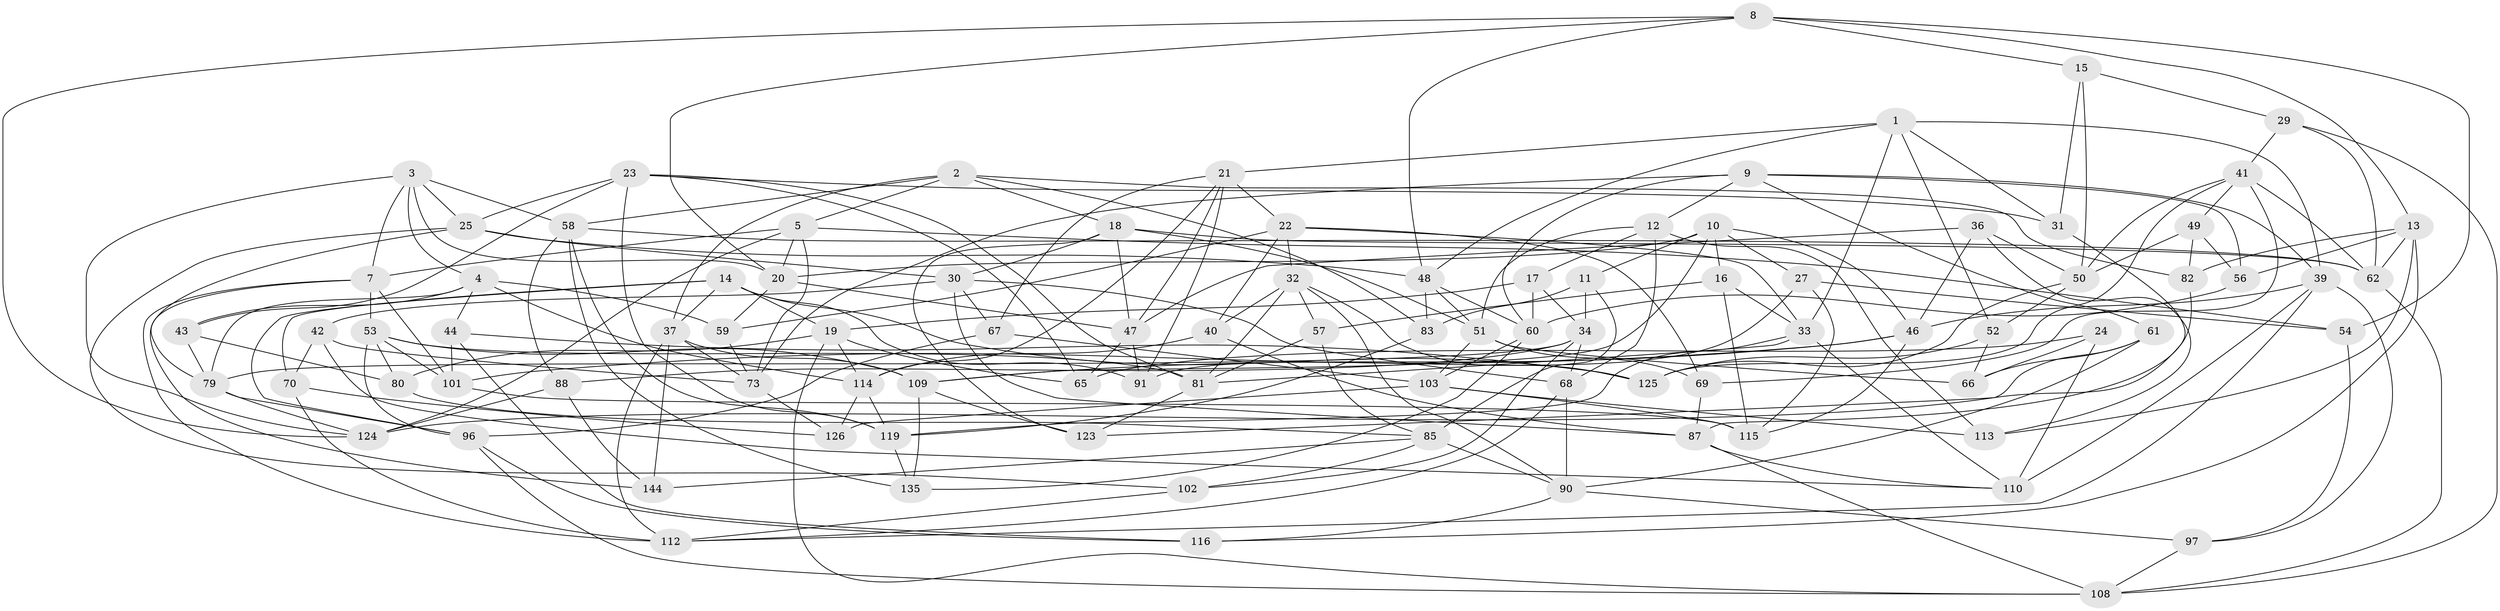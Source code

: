 // original degree distribution, {4: 1.0}
// Generated by graph-tools (version 1.1) at 2025/11/02/27/25 16:11:45]
// undirected, 92 vertices, 235 edges
graph export_dot {
graph [start="1"]
  node [color=gray90,style=filled];
  1 [super="+55"];
  2 [super="+72"];
  3 [super="+146"];
  4 [super="+6"];
  5 [super="+26"];
  7 [super="+35"];
  8 [super="+45"];
  9 [super="+95"];
  10 [super="+130"];
  11;
  12 [super="+84"];
  13 [super="+93"];
  14 [super="+78"];
  15;
  16;
  17;
  18 [super="+86"];
  19 [super="+28"];
  20 [super="+129"];
  21 [super="+38"];
  22 [super="+76"];
  23 [super="+71"];
  24;
  25 [super="+137"];
  27;
  29;
  30 [super="+98"];
  31;
  32 [super="+139"];
  33 [super="+105"];
  34 [super="+143"];
  36;
  37 [super="+142"];
  39 [super="+100"];
  40;
  41 [super="+75"];
  42;
  43;
  44;
  46 [super="+104"];
  47 [super="+64"];
  48 [super="+74"];
  49;
  50 [super="+120"];
  51 [super="+63"];
  52;
  53 [super="+89"];
  54;
  56;
  57;
  58 [super="+111"];
  59;
  60 [super="+122"];
  61;
  62 [super="+94"];
  65;
  66;
  67;
  68 [super="+107"];
  69;
  70;
  73 [super="+77"];
  79 [super="+92"];
  80;
  81 [super="+117"];
  82;
  83;
  85 [super="+99"];
  87 [super="+134"];
  88;
  90 [super="+132"];
  91;
  96 [super="+145"];
  97;
  101 [super="+106"];
  102;
  103 [super="+141"];
  108 [super="+118"];
  109 [super="+133"];
  110 [super="+138"];
  112 [super="+128"];
  113;
  114 [super="+136"];
  115 [super="+121"];
  116;
  119 [super="+127"];
  123;
  124 [super="+131"];
  125 [super="+140"];
  126;
  135;
  144;
  1 -- 33;
  1 -- 48;
  1 -- 52;
  1 -- 21;
  1 -- 31;
  1 -- 39;
  2 -- 58;
  2 -- 83;
  2 -- 82;
  2 -- 5;
  2 -- 37;
  2 -- 18;
  3 -- 25;
  3 -- 20;
  3 -- 124;
  3 -- 4;
  3 -- 7;
  3 -- 58;
  4 -- 59;
  4 -- 43;
  4 -- 44;
  4 -- 79;
  4 -- 114;
  5 -- 7;
  5 -- 54;
  5 -- 124;
  5 -- 73;
  5 -- 20;
  7 -- 144;
  7 -- 101;
  7 -- 112;
  7 -- 53;
  8 -- 54;
  8 -- 48;
  8 -- 20;
  8 -- 124;
  8 -- 13;
  8 -- 15;
  9 -- 56;
  9 -- 61;
  9 -- 39;
  9 -- 73;
  9 -- 12;
  9 -- 60;
  10 -- 27;
  10 -- 11;
  10 -- 20;
  10 -- 16;
  10 -- 109;
  10 -- 46;
  11 -- 83;
  11 -- 85;
  11 -- 34;
  12 -- 51;
  12 -- 68 [weight=2];
  12 -- 17;
  12 -- 113;
  13 -- 113;
  13 -- 116;
  13 -- 56;
  13 -- 82;
  13 -- 62;
  14 -- 91;
  14 -- 19;
  14 -- 125;
  14 -- 70;
  14 -- 37;
  14 -- 96;
  15 -- 31;
  15 -- 29;
  15 -- 50;
  16 -- 57;
  16 -- 33;
  16 -- 115;
  17 -- 34;
  17 -- 60;
  17 -- 19;
  18 -- 123;
  18 -- 51;
  18 -- 30;
  18 -- 62;
  18 -- 47;
  19 -- 65;
  19 -- 80;
  19 -- 114;
  19 -- 108;
  20 -- 59;
  20 -- 47;
  21 -- 67;
  21 -- 22;
  21 -- 114;
  21 -- 91;
  21 -- 47;
  22 -- 40;
  22 -- 33;
  22 -- 69;
  22 -- 32;
  22 -- 59;
  23 -- 31;
  23 -- 119;
  23 -- 25;
  23 -- 81;
  23 -- 65;
  23 -- 43;
  24 -- 110 [weight=2];
  24 -- 65;
  24 -- 66;
  25 -- 48;
  25 -- 30;
  25 -- 102;
  25 -- 79;
  27 -- 54;
  27 -- 115;
  27 -- 91;
  29 -- 41;
  29 -- 62;
  29 -- 108;
  30 -- 68;
  30 -- 67;
  30 -- 42;
  30 -- 87;
  31 -- 87;
  32 -- 40;
  32 -- 57;
  32 -- 125;
  32 -- 81;
  32 -- 90;
  33 -- 81;
  33 -- 110;
  33 -- 119;
  34 -- 79;
  34 -- 102;
  34 -- 88;
  34 -- 68;
  36 -- 46;
  36 -- 47;
  36 -- 113;
  36 -- 50;
  37 -- 144;
  37 -- 112;
  37 -- 73;
  37 -- 109;
  39 -- 46;
  39 -- 110;
  39 -- 112;
  39 -- 97;
  40 -- 114;
  40 -- 87;
  41 -- 125;
  41 -- 49;
  41 -- 50;
  41 -- 69;
  41 -- 62;
  42 -- 70;
  42 -- 73;
  42 -- 110;
  43 -- 79;
  43 -- 80;
  44 -- 116;
  44 -- 125;
  44 -- 101;
  46 -- 109;
  46 -- 101;
  46 -- 115;
  47 -- 91;
  47 -- 65;
  48 -- 83;
  48 -- 60;
  48 -- 51;
  49 -- 56;
  49 -- 82;
  49 -- 50;
  50 -- 52;
  50 -- 125;
  51 -- 69;
  51 -- 66;
  51 -- 103;
  52 -- 66;
  52 -- 125;
  53 -- 80;
  53 -- 109;
  53 -- 101;
  53 -- 96;
  53 -- 81;
  54 -- 97;
  56 -- 60;
  57 -- 81;
  57 -- 85;
  58 -- 119;
  58 -- 135;
  58 -- 88;
  58 -- 62;
  59 -- 73;
  60 -- 135;
  60 -- 103;
  61 -- 123;
  61 -- 90;
  61 -- 66;
  62 -- 108;
  67 -- 96;
  67 -- 103;
  68 -- 112;
  68 -- 90;
  69 -- 87;
  70 -- 126;
  70 -- 112;
  73 -- 126;
  79 -- 96;
  79 -- 124;
  80 -- 85;
  81 -- 123;
  82 -- 124;
  83 -- 119;
  85 -- 102;
  85 -- 144;
  85 -- 90;
  87 -- 108;
  87 -- 110;
  88 -- 144;
  88 -- 124;
  90 -- 97;
  90 -- 116;
  96 -- 108;
  96 -- 116;
  97 -- 108;
  101 -- 115 [weight=2];
  102 -- 112;
  103 -- 113;
  103 -- 115;
  103 -- 126;
  109 -- 123;
  109 -- 135;
  114 -- 126;
  114 -- 119;
  119 -- 135;
}
